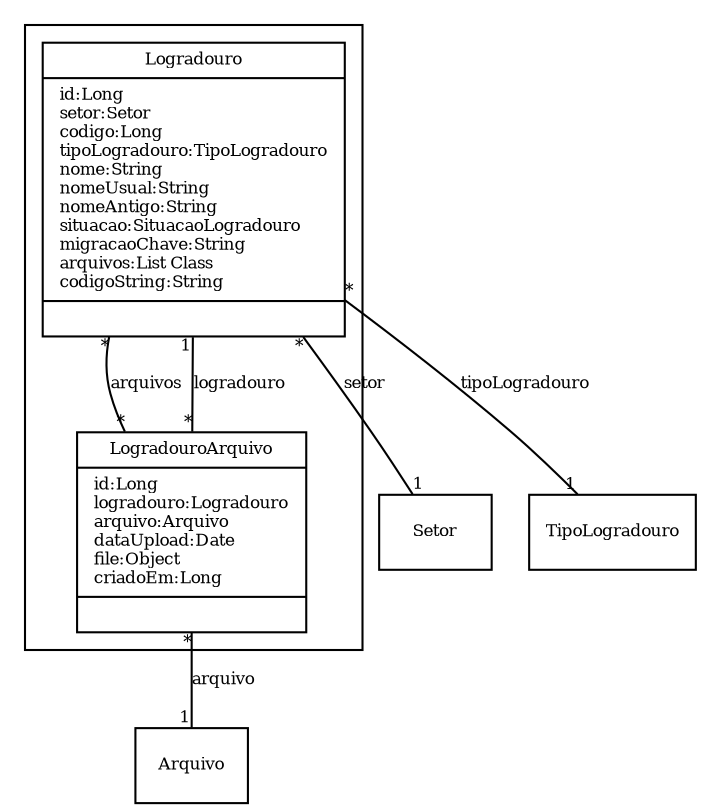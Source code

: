 digraph G{
fontname = "Times-Roman"
fontsize = 8

node [
        fontname = "Times-Roman"
        fontsize = 8
        shape = "record"
]

edge [
        fontname = "Times-Roman"
        fontsize = 8
]

subgraph clusterLOGRADOURO
{
Logradouro [label = "{Logradouro|id:Long\lsetor:Setor\lcodigo:Long\ltipoLogradouro:TipoLogradouro\lnome:String\lnomeUsual:String\lnomeAntigo:String\lsituacao:SituacaoLogradouro\lmigracaoChave:String\larquivos:List Class\lcodigoString:String\l|\l}"]
LogradouroArquivo [label = "{LogradouroArquivo|id:Long\llogradouro:Logradouro\larquivo:Arquivo\ldataUpload:Date\lfile:Object\lcriadoEm:Long\l|\l}"]
}
edge [arrowhead = "none" headlabel = "1" taillabel = "*"] Logradouro -> Setor [label = "setor"]
edge [arrowhead = "none" headlabel = "1" taillabel = "*"] Logradouro -> TipoLogradouro [label = "tipoLogradouro"]
edge [arrowhead = "none" headlabel = "*" taillabel = "*"] Logradouro -> LogradouroArquivo [label = "arquivos"]
edge [arrowhead = "none" headlabel = "1" taillabel = "*"] LogradouroArquivo -> Logradouro [label = "logradouro"]
edge [arrowhead = "none" headlabel = "1" taillabel = "*"] LogradouroArquivo -> Arquivo [label = "arquivo"]
}
